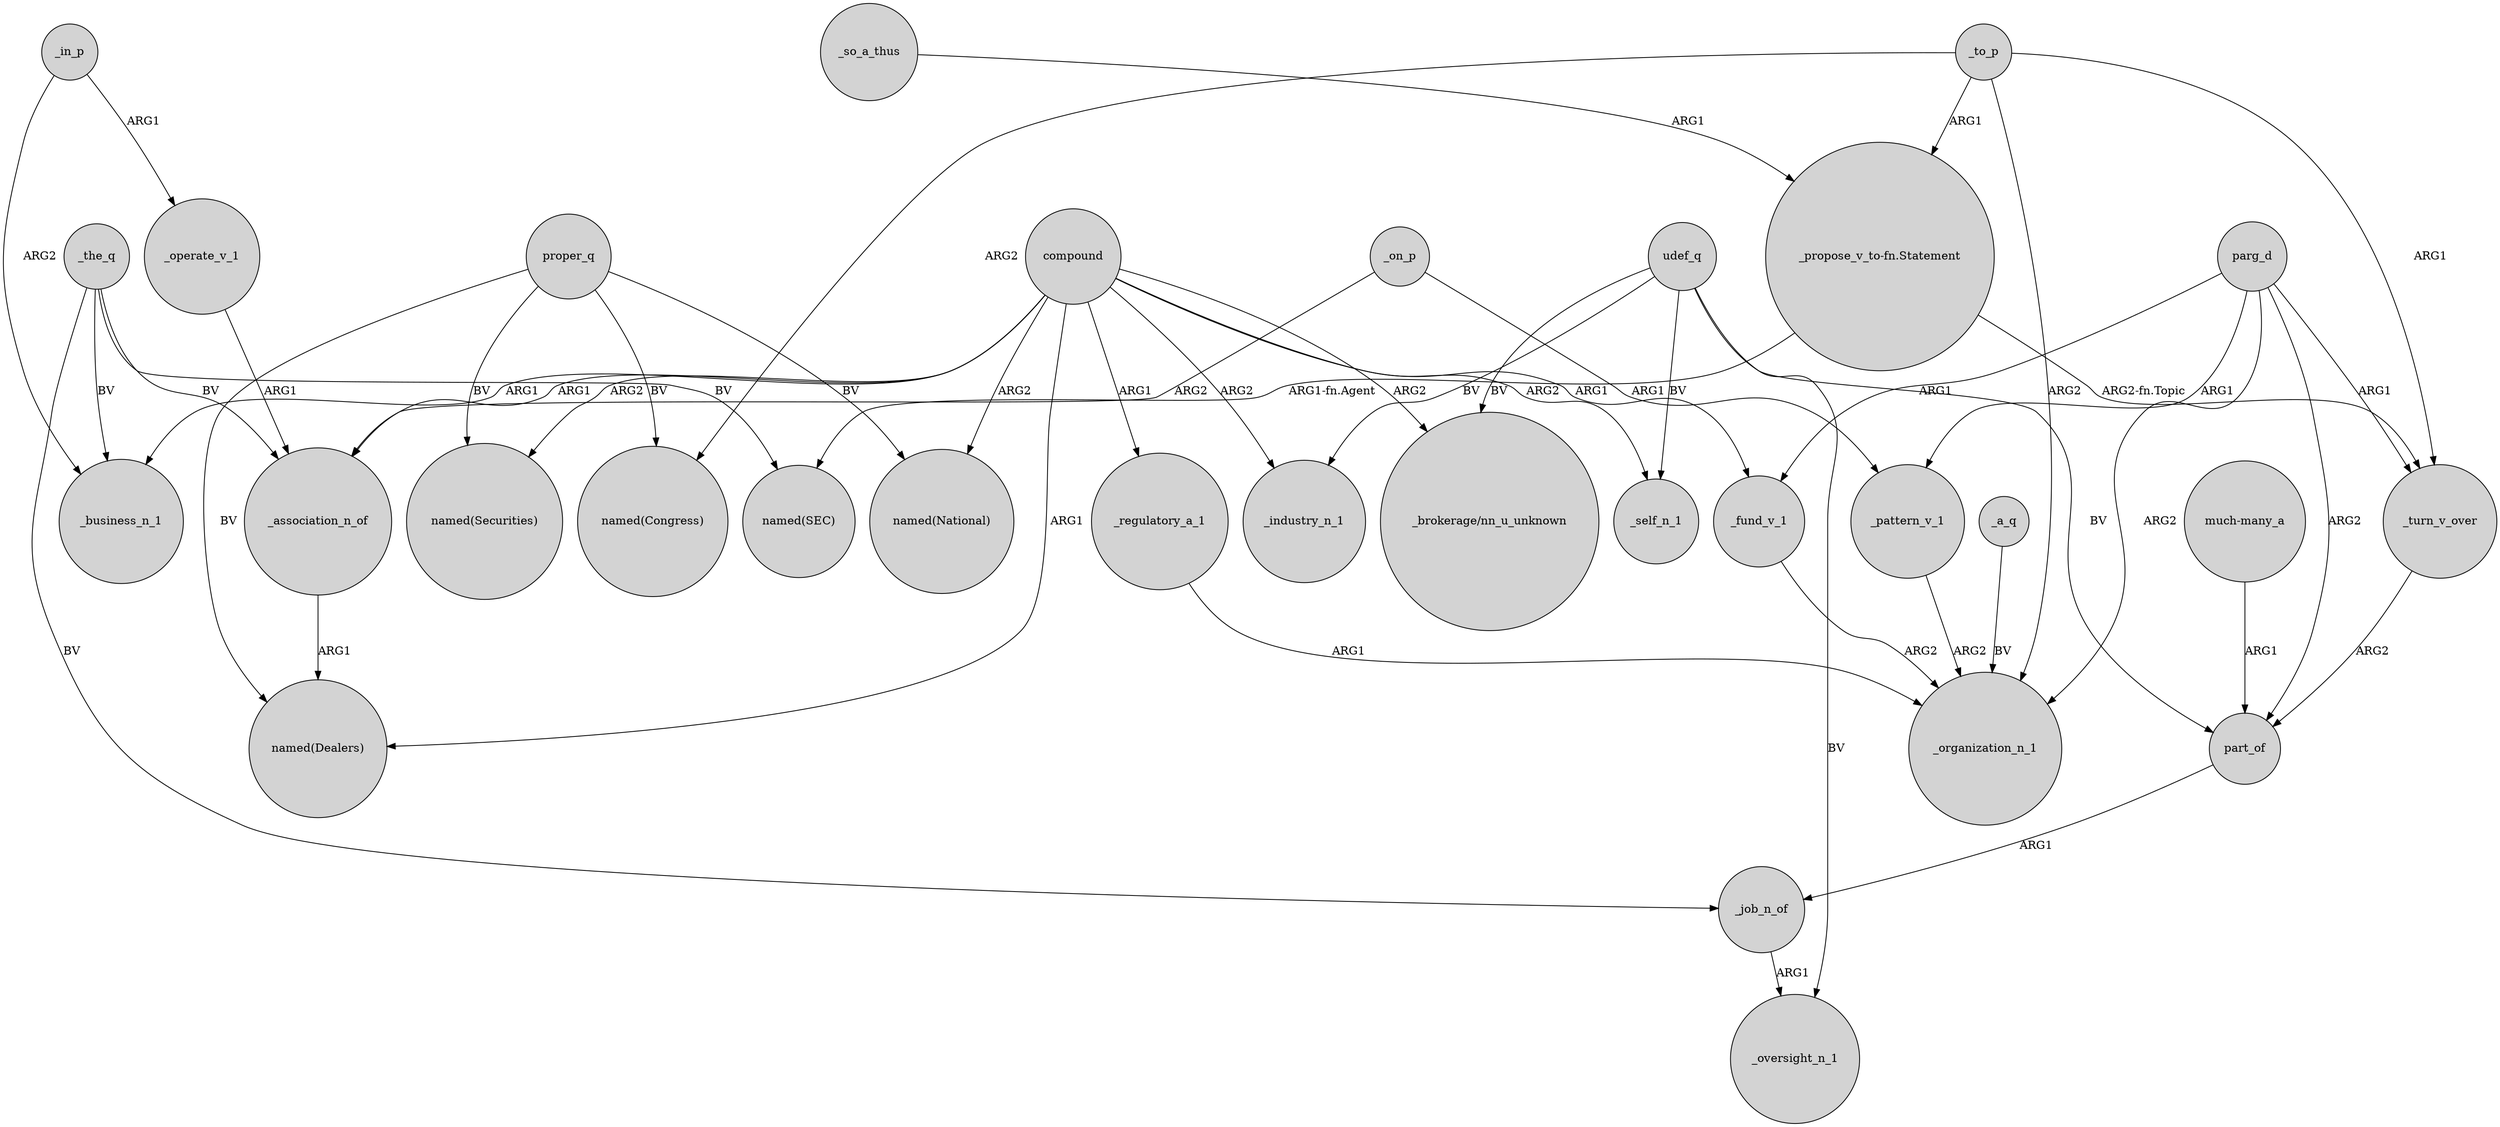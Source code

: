 digraph {
	node [shape=circle style=filled]
	"_propose_v_to-fn.Statement" -> "named(SEC)" [label="ARG1-fn.Agent"]
	_the_q -> _business_n_1 [label=BV]
	_association_n_of -> "named(Dealers)" [label=ARG1]
	udef_q -> part_of [label=BV]
	_so_a_thus -> "_propose_v_to-fn.Statement" [label=ARG1]
	_to_p -> "named(Congress)" [label=ARG2]
	_to_p -> _organization_n_1 [label=ARG2]
	part_of -> _job_n_of [label=ARG1]
	"much-many_a" -> part_of [label=ARG1]
	_to_p -> "_propose_v_to-fn.Statement" [label=ARG1]
	compound -> _fund_v_1 [label=ARG1]
	udef_q -> _oversight_n_1 [label=BV]
	compound -> "named(Dealers)" [label=ARG1]
	_in_p -> _business_n_1 [label=ARG2]
	"_propose_v_to-fn.Statement" -> _turn_v_over [label="ARG2-fn.Topic"]
	_pattern_v_1 -> _organization_n_1 [label=ARG2]
	_fund_v_1 -> _organization_n_1 [label=ARG2]
	compound -> "_brokerage/nn_u_unknown" [label=ARG2]
	_on_p -> _association_n_of [label=ARG2]
	_turn_v_over -> part_of [label=ARG2]
	_the_q -> "named(SEC)" [label=BV]
	proper_q -> "named(Congress)" [label=BV]
	proper_q -> "named(Dealers)" [label=BV]
	_operate_v_1 -> _association_n_of [label=ARG1]
	compound -> "named(National)" [label=ARG2]
	udef_q -> "_brokerage/nn_u_unknown" [label=BV]
	compound -> _regulatory_a_1 [label=ARG1]
	parg_d -> _turn_v_over [label=ARG1]
	compound -> _industry_n_1 [label=ARG2]
	_the_q -> _job_n_of [label=BV]
	compound -> _business_n_1 [label=ARG1]
	compound -> "named(Securities)" [label=ARG2]
	parg_d -> _organization_n_1 [label=ARG2]
	udef_q -> _self_n_1 [label=BV]
	_the_q -> _association_n_of [label=BV]
	proper_q -> "named(Securities)" [label=BV]
	compound -> _self_n_1 [label=ARG2]
	_a_q -> _organization_n_1 [label=BV]
	_in_p -> _operate_v_1 [label=ARG1]
	_regulatory_a_1 -> _organization_n_1 [label=ARG1]
	parg_d -> _fund_v_1 [label=ARG1]
	proper_q -> "named(National)" [label=BV]
	parg_d -> part_of [label=ARG2]
	_on_p -> _pattern_v_1 [label=ARG1]
	compound -> _association_n_of [label=ARG1]
	udef_q -> _industry_n_1 [label=BV]
	_to_p -> _turn_v_over [label=ARG1]
	parg_d -> _pattern_v_1 [label=ARG1]
	_job_n_of -> _oversight_n_1 [label=ARG1]
}
